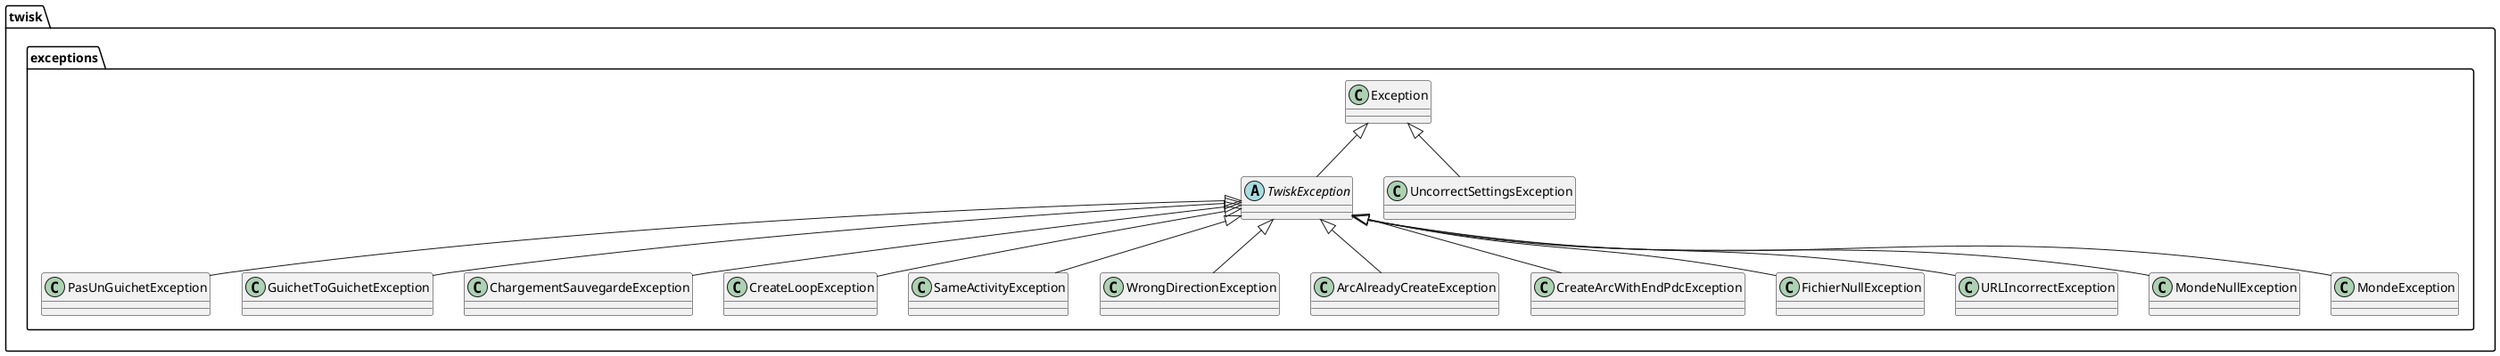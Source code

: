 @startuml
abstract class twisk.exceptions.TwiskException {
}
class twisk.exceptions.PasUnGuichetException {
}
class twisk.exceptions.GuichetToGuichetException {
}
class twisk.exceptions.ChargementSauvegardeException {
}
class twisk.exceptions.UncorrectSettingsException {
}
class twisk.exceptions.CreateLoopException {
}
class twisk.exceptions.SameActivityException {
}
class twisk.exceptions.WrongDirectionException {
}
class twisk.exceptions.ArcAlreadyCreateException {
}
class twisk.exceptions.CreateArcWithEndPdcException {
}
class twisk.exceptions.FichierNullException {
}
class twisk.exceptions.URLIncorrectException {
}
class twisk.exceptions.MondeNullException {
}
class twisk.exceptions.MondeException {
}


twisk.exceptions.Exception <|-- twisk.exceptions.TwiskException
twisk.exceptions.TwiskException <|-- twisk.exceptions.PasUnGuichetException
twisk.exceptions.TwiskException <|-- twisk.exceptions.GuichetToGuichetException
twisk.exceptions.TwiskException <|-- twisk.exceptions.ChargementSauvegardeException
twisk.exceptions.Exception <|-- twisk.exceptions.UncorrectSettingsException
twisk.exceptions.TwiskException <|-- twisk.exceptions.CreateLoopException
twisk.exceptions.TwiskException <|-- twisk.exceptions.SameActivityException
twisk.exceptions.TwiskException <|-- twisk.exceptions.WrongDirectionException
twisk.exceptions.TwiskException <|-- twisk.exceptions.ArcAlreadyCreateException
twisk.exceptions.TwiskException <|-- twisk.exceptions.CreateArcWithEndPdcException
twisk.exceptions.TwiskException <|-- twisk.exceptions.FichierNullException
twisk.exceptions.TwiskException <|-- twisk.exceptions.URLIncorrectException
twisk.exceptions.TwiskException <|-- twisk.exceptions.MondeNullException
twisk.exceptions.TwiskException <|-- twisk.exceptions.MondeException
@enduml